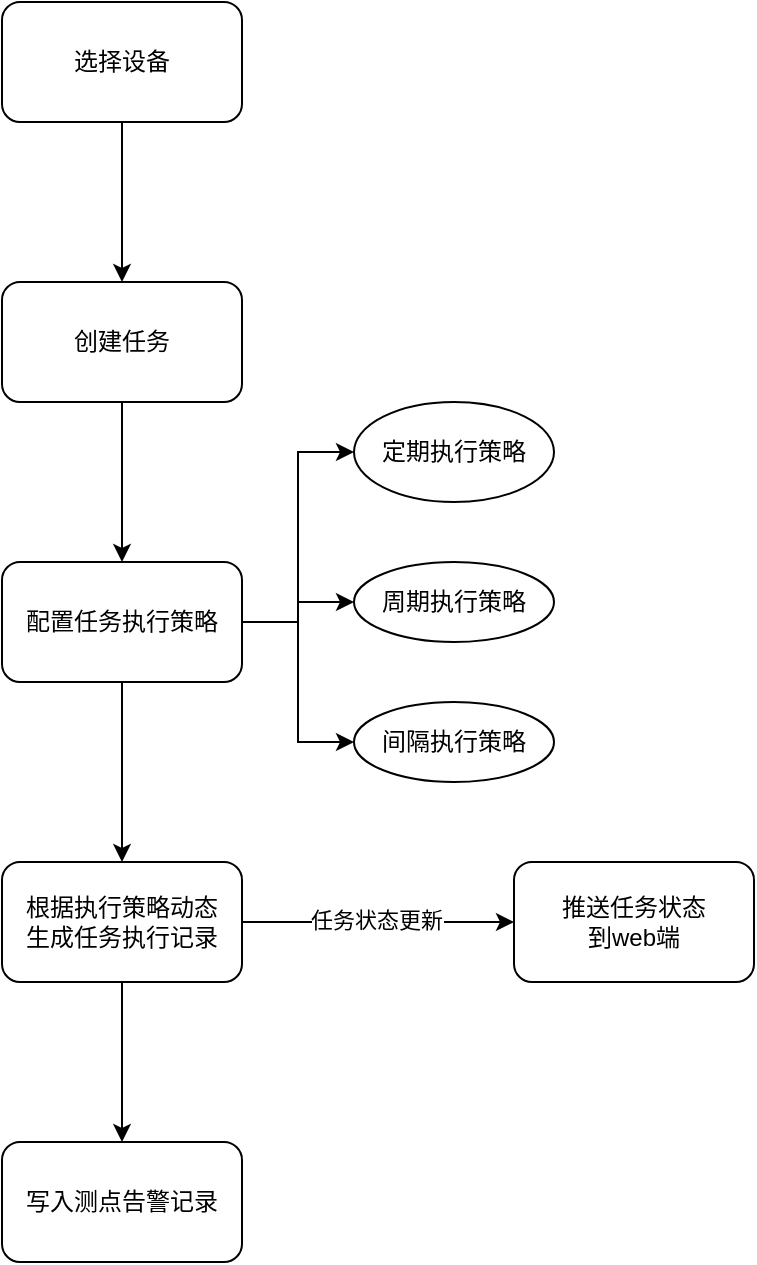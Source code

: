 <mxfile version="20.2.0" type="github">
  <diagram id="w0403fBSO4ZVD5nSPQlh" name="第 1 页">
    <mxGraphModel dx="1412" dy="698" grid="1" gridSize="10" guides="1" tooltips="1" connect="1" arrows="1" fold="1" page="1" pageScale="1" pageWidth="827" pageHeight="1169" math="0" shadow="0">
      <root>
        <mxCell id="0" />
        <mxCell id="1" parent="0" />
        <mxCell id="2cQzLXGR86g6uBBES96R-3" value="" style="edgeStyle=orthogonalEdgeStyle;rounded=0;orthogonalLoop=1;jettySize=auto;html=1;" edge="1" parent="1" source="2cQzLXGR86g6uBBES96R-1" target="2cQzLXGR86g6uBBES96R-2">
          <mxGeometry relative="1" as="geometry" />
        </mxCell>
        <mxCell id="2cQzLXGR86g6uBBES96R-1" value="选择设备" style="rounded=1;whiteSpace=wrap;html=1;" vertex="1" parent="1">
          <mxGeometry x="294" y="70" width="120" height="60" as="geometry" />
        </mxCell>
        <mxCell id="2cQzLXGR86g6uBBES96R-5" value="" style="edgeStyle=orthogonalEdgeStyle;rounded=0;orthogonalLoop=1;jettySize=auto;html=1;" edge="1" parent="1" source="2cQzLXGR86g6uBBES96R-2" target="2cQzLXGR86g6uBBES96R-4">
          <mxGeometry relative="1" as="geometry" />
        </mxCell>
        <mxCell id="2cQzLXGR86g6uBBES96R-2" value="创建任务" style="whiteSpace=wrap;html=1;rounded=1;" vertex="1" parent="1">
          <mxGeometry x="294" y="210" width="120" height="60" as="geometry" />
        </mxCell>
        <mxCell id="2cQzLXGR86g6uBBES96R-7" value="" style="edgeStyle=orthogonalEdgeStyle;rounded=0;orthogonalLoop=1;jettySize=auto;html=1;" edge="1" parent="1" source="2cQzLXGR86g6uBBES96R-4" target="2cQzLXGR86g6uBBES96R-6">
          <mxGeometry relative="1" as="geometry" />
        </mxCell>
        <mxCell id="2cQzLXGR86g6uBBES96R-14" value="" style="edgeStyle=orthogonalEdgeStyle;rounded=0;orthogonalLoop=1;jettySize=auto;html=1;entryX=0;entryY=0.5;entryDx=0;entryDy=0;" edge="1" parent="1" source="2cQzLXGR86g6uBBES96R-4" target="2cQzLXGR86g6uBBES96R-13">
          <mxGeometry relative="1" as="geometry" />
        </mxCell>
        <mxCell id="2cQzLXGR86g6uBBES96R-16" value="" style="edgeStyle=orthogonalEdgeStyle;rounded=0;orthogonalLoop=1;jettySize=auto;html=1;" edge="1" parent="1" source="2cQzLXGR86g6uBBES96R-4" target="2cQzLXGR86g6uBBES96R-15">
          <mxGeometry relative="1" as="geometry" />
        </mxCell>
        <mxCell id="2cQzLXGR86g6uBBES96R-18" value="" style="edgeStyle=orthogonalEdgeStyle;rounded=0;orthogonalLoop=1;jettySize=auto;html=1;entryX=0;entryY=0.5;entryDx=0;entryDy=0;" edge="1" parent="1" source="2cQzLXGR86g6uBBES96R-4" target="2cQzLXGR86g6uBBES96R-17">
          <mxGeometry relative="1" as="geometry" />
        </mxCell>
        <mxCell id="2cQzLXGR86g6uBBES96R-4" value="配置任务执行策略" style="whiteSpace=wrap;html=1;rounded=1;" vertex="1" parent="1">
          <mxGeometry x="294" y="350" width="120" height="60" as="geometry" />
        </mxCell>
        <mxCell id="2cQzLXGR86g6uBBES96R-9" value="" style="edgeStyle=orthogonalEdgeStyle;rounded=0;orthogonalLoop=1;jettySize=auto;html=1;" edge="1" parent="1" source="2cQzLXGR86g6uBBES96R-6" target="2cQzLXGR86g6uBBES96R-8">
          <mxGeometry relative="1" as="geometry" />
        </mxCell>
        <mxCell id="2cQzLXGR86g6uBBES96R-12" value="任务状态更新" style="edgeLabel;html=1;align=center;verticalAlign=middle;resizable=0;points=[];" vertex="1" connectable="0" parent="2cQzLXGR86g6uBBES96R-9">
          <mxGeometry x="-0.025" y="1" relative="1" as="geometry">
            <mxPoint as="offset" />
          </mxGeometry>
        </mxCell>
        <mxCell id="2cQzLXGR86g6uBBES96R-11" value="" style="edgeStyle=orthogonalEdgeStyle;rounded=0;orthogonalLoop=1;jettySize=auto;html=1;" edge="1" parent="1" source="2cQzLXGR86g6uBBES96R-6" target="2cQzLXGR86g6uBBES96R-10">
          <mxGeometry relative="1" as="geometry" />
        </mxCell>
        <mxCell id="2cQzLXGR86g6uBBES96R-6" value="根据执行策略动态&lt;br&gt;生成任务执行记录" style="whiteSpace=wrap;html=1;rounded=1;" vertex="1" parent="1">
          <mxGeometry x="294" y="500" width="120" height="60" as="geometry" />
        </mxCell>
        <mxCell id="2cQzLXGR86g6uBBES96R-8" value="推送任务状态&lt;br&gt;到web端" style="whiteSpace=wrap;html=1;rounded=1;" vertex="1" parent="1">
          <mxGeometry x="550" y="500" width="120" height="60" as="geometry" />
        </mxCell>
        <mxCell id="2cQzLXGR86g6uBBES96R-10" value="写入测点告警记录" style="whiteSpace=wrap;html=1;rounded=1;" vertex="1" parent="1">
          <mxGeometry x="294" y="640" width="120" height="60" as="geometry" />
        </mxCell>
        <mxCell id="2cQzLXGR86g6uBBES96R-13" value="定期执行策略" style="ellipse;whiteSpace=wrap;html=1;rounded=1;" vertex="1" parent="1">
          <mxGeometry x="470" y="270" width="100" height="50" as="geometry" />
        </mxCell>
        <mxCell id="2cQzLXGR86g6uBBES96R-15" value="周期执行策略" style="ellipse;whiteSpace=wrap;html=1;rounded=1;" vertex="1" parent="1">
          <mxGeometry x="470" y="350" width="100" height="40" as="geometry" />
        </mxCell>
        <mxCell id="2cQzLXGR86g6uBBES96R-17" value="间隔执行策略" style="ellipse;whiteSpace=wrap;html=1;rounded=1;" vertex="1" parent="1">
          <mxGeometry x="470" y="420" width="100" height="40" as="geometry" />
        </mxCell>
      </root>
    </mxGraphModel>
  </diagram>
</mxfile>
